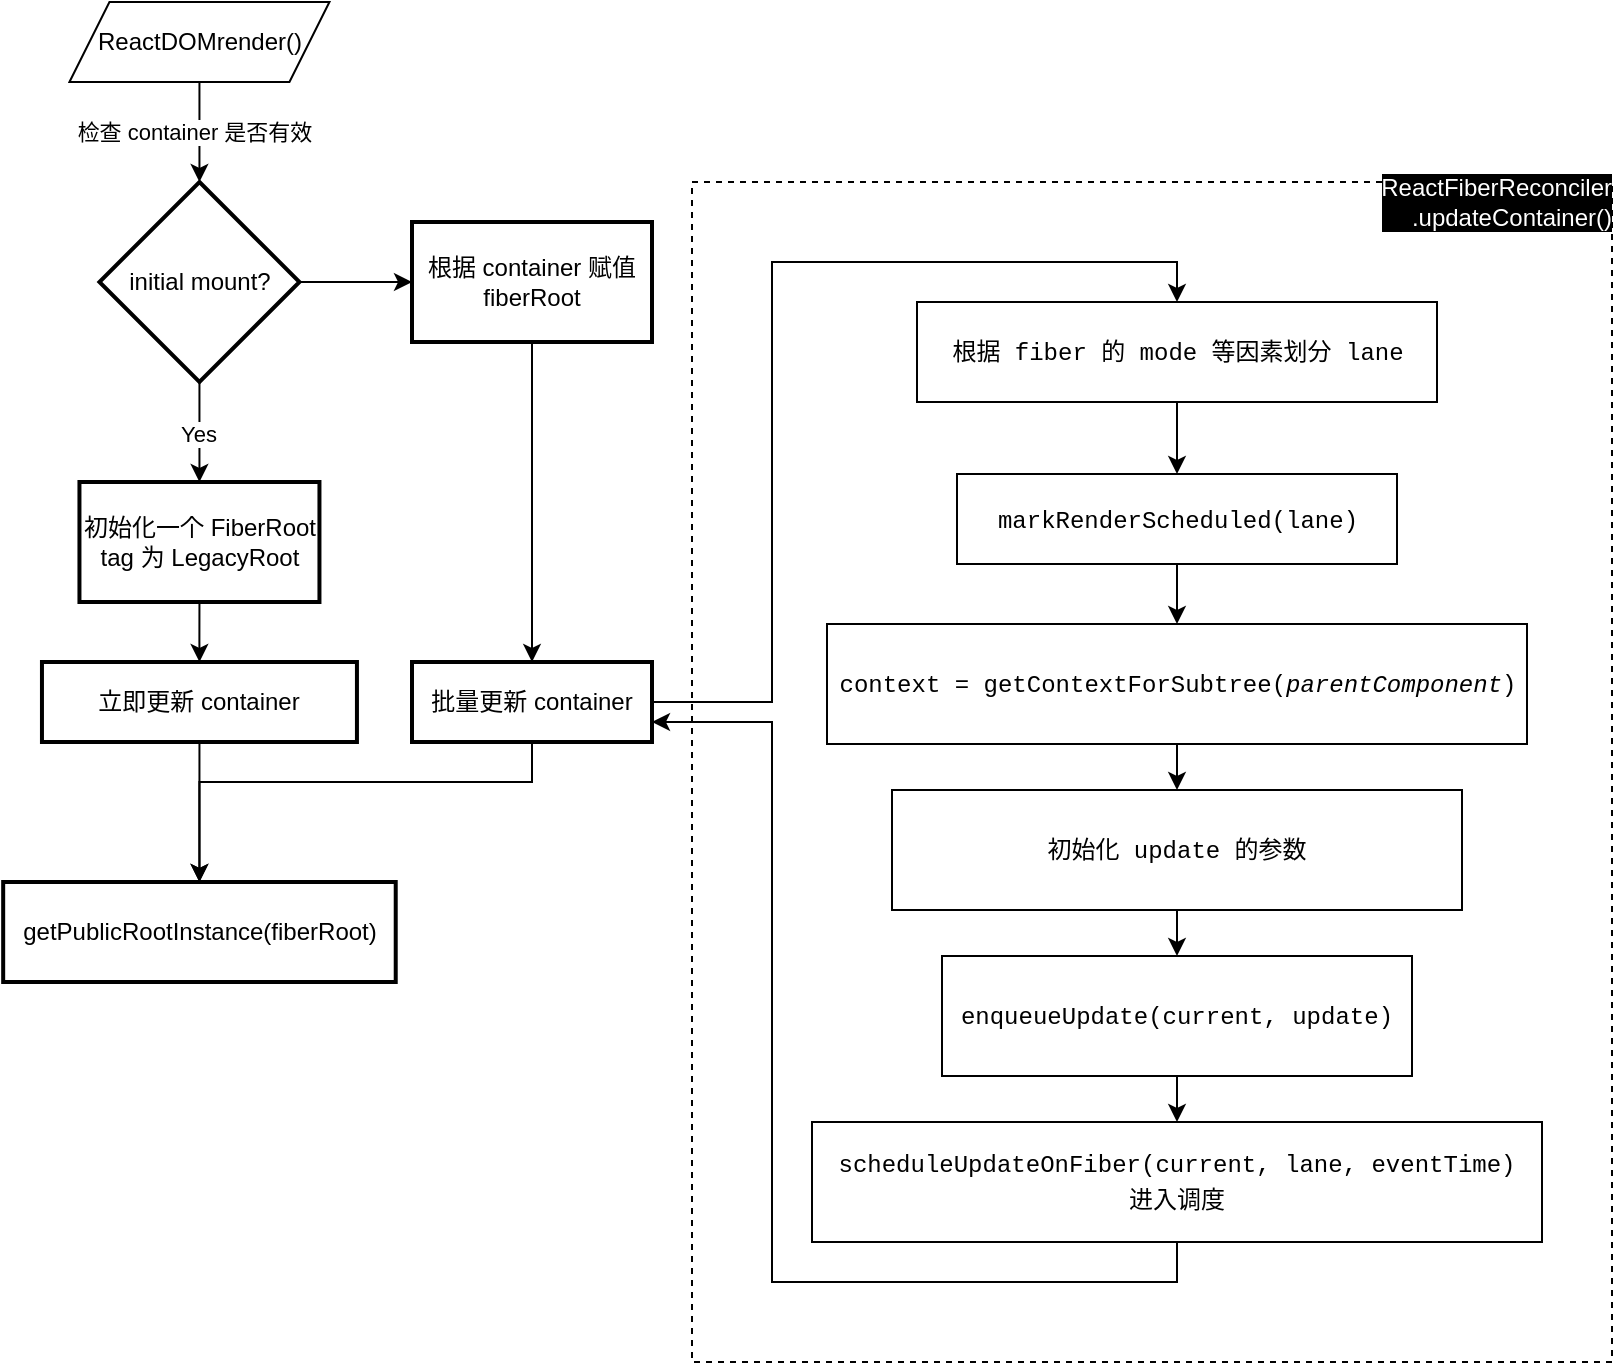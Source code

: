 <mxfile version="13.7.9" type="device"><diagram id="3BhBJ2KpQ7J9Vz5uIR3-" name="第 1 页"><mxGraphModel dx="946" dy="680" grid="1" gridSize="10" guides="1" tooltips="1" connect="1" arrows="1" fold="1" page="1" pageScale="1" pageWidth="850" pageHeight="1100" math="0" shadow="0"><root><mxCell id="0"/><mxCell id="1" parent="0"/><mxCell id="1yhobrn9YcZhEe-X2Bpi-17" value="" style="rounded=0;whiteSpace=wrap;html=1;labelBackgroundColor=none;fontColor=#000000;dashed=1;fillColor=none;" parent="1" vertex="1"><mxGeometry x="650" y="250" width="460" height="590" as="geometry"/></mxCell><mxCell id="d82k1DS_PylhshZPYWVT-3" value="" style="endArrow=classic;html=1;exitX=0.5;exitY=1;exitDx=0;exitDy=0;entryX=0.5;entryY=0;entryDx=0;entryDy=0;entryPerimeter=0;" parent="1" source="d82k1DS_PylhshZPYWVT-5" target="d82k1DS_PylhshZPYWVT-6" edge="1"><mxGeometry width="50" height="50" relative="1" as="geometry"><mxPoint x="410" y="210" as="sourcePoint"/><mxPoint x="410" y="260" as="targetPoint"/></mxGeometry></mxCell><mxCell id="d82k1DS_PylhshZPYWVT-4" value="检查 container 是否有效" style="edgeLabel;html=1;align=center;verticalAlign=middle;resizable=0;points=[];" parent="d82k1DS_PylhshZPYWVT-3" vertex="1" connectable="0"><mxGeometry x="-0.018" y="-1" relative="1" as="geometry"><mxPoint x="-1.512" as="offset"/></mxGeometry></mxCell><mxCell id="d82k1DS_PylhshZPYWVT-5" value="&lt;span&gt;ReactDOMrender()&lt;/span&gt;" style="shape=parallelogram;perimeter=parallelogramPerimeter;whiteSpace=wrap;html=1;fixedSize=1;" parent="1" vertex="1"><mxGeometry x="338.723" y="160" width="130" height="40" as="geometry"/></mxCell><mxCell id="d82k1DS_PylhshZPYWVT-18" value="" style="edgeStyle=orthogonalEdgeStyle;rounded=0;orthogonalLoop=1;jettySize=auto;html=1;fontColor=#000000;" parent="1" source="d82k1DS_PylhshZPYWVT-6" target="d82k1DS_PylhshZPYWVT-17" edge="1"><mxGeometry relative="1" as="geometry"/></mxCell><mxCell id="d82k1DS_PylhshZPYWVT-19" value="Yes" style="edgeLabel;html=1;align=center;verticalAlign=middle;resizable=0;points=[];fontColor=#000000;" parent="d82k1DS_PylhshZPYWVT-18" vertex="1" connectable="0"><mxGeometry x="0.02" relative="1" as="geometry"><mxPoint x="-1.253" as="offset"/></mxGeometry></mxCell><mxCell id="d82k1DS_PylhshZPYWVT-23" value="" style="edgeStyle=orthogonalEdgeStyle;rounded=0;orthogonalLoop=1;jettySize=auto;html=1;fontColor=#000000;" parent="1" source="d82k1DS_PylhshZPYWVT-6" target="d82k1DS_PylhshZPYWVT-22" edge="1"><mxGeometry relative="1" as="geometry"/></mxCell><mxCell id="d82k1DS_PylhshZPYWVT-24" value="No" style="edgeLabel;html=1;align=center;verticalAlign=middle;resizable=0;points=[];fontColor=#000000;" parent="d82k1DS_PylhshZPYWVT-23" vertex="1" connectable="0"><mxGeometry x="-0.229" y="4" relative="1" as="geometry"><mxPoint x="-80.253" as="offset"/></mxGeometry></mxCell><mxCell id="d82k1DS_PylhshZPYWVT-6" value="initial mount?" style="strokeWidth=2;html=1;shape=mxgraph.flowchart.decision;whiteSpace=wrap;labelBackgroundColor=none;fontColor=#000000;" parent="1" vertex="1"><mxGeometry x="353.723" y="250" width="100" height="100" as="geometry"/></mxCell><mxCell id="d82k1DS_PylhshZPYWVT-17" value="初始化一个 FiberRoot&lt;br&gt;tag 为 LegacyRoot" style="whiteSpace=wrap;html=1;strokeWidth=2;" parent="1" vertex="1"><mxGeometry x="343.723" y="400" width="120" height="60" as="geometry"/></mxCell><mxCell id="d82k1DS_PylhshZPYWVT-28" value="" style="edgeStyle=orthogonalEdgeStyle;rounded=0;orthogonalLoop=1;jettySize=auto;html=1;fontColor=#000000;exitX=0.5;exitY=1;exitDx=0;exitDy=0;" parent="1" source="d82k1DS_PylhshZPYWVT-17" target="d82k1DS_PylhshZPYWVT-27" edge="1"><mxGeometry relative="1" as="geometry"><mxPoint x="410" y="550" as="sourcePoint"/></mxGeometry></mxCell><mxCell id="d82k1DS_PylhshZPYWVT-26" value="" style="edgeStyle=orthogonalEdgeStyle;rounded=0;orthogonalLoop=1;jettySize=auto;html=1;fontColor=#000000;" parent="1" source="d82k1DS_PylhshZPYWVT-22" target="d82k1DS_PylhshZPYWVT-25" edge="1"><mxGeometry relative="1" as="geometry"/></mxCell><mxCell id="d82k1DS_PylhshZPYWVT-22" value="根据 container 赋值 fiberRoot" style="whiteSpace=wrap;html=1;strokeWidth=2;" parent="1" vertex="1"><mxGeometry x="510" y="270" width="120" height="60" as="geometry"/></mxCell><mxCell id="1yhobrn9YcZhEe-X2Bpi-12" style="edgeStyle=orthogonalEdgeStyle;rounded=0;orthogonalLoop=1;jettySize=auto;html=1;exitX=1;exitY=0.5;exitDx=0;exitDy=0;entryX=0.5;entryY=0;entryDx=0;entryDy=0;fontColor=#000000;" parent="1" source="d82k1DS_PylhshZPYWVT-25" target="1yhobrn9YcZhEe-X2Bpi-1" edge="1"><mxGeometry relative="1" as="geometry"><Array as="points"><mxPoint x="690" y="510"/><mxPoint x="690" y="290"/><mxPoint x="893" y="290"/></Array></mxGeometry></mxCell><mxCell id="1yhobrn9YcZhEe-X2Bpi-16" style="edgeStyle=orthogonalEdgeStyle;rounded=0;orthogonalLoop=1;jettySize=auto;html=1;exitX=0.5;exitY=1;exitDx=0;exitDy=0;entryX=0.5;entryY=0;entryDx=0;entryDy=0;fontColor=#000000;" parent="1" source="d82k1DS_PylhshZPYWVT-25" target="1yhobrn9YcZhEe-X2Bpi-14" edge="1"><mxGeometry relative="1" as="geometry"><Array as="points"><mxPoint x="570" y="550"/><mxPoint x="404" y="550"/></Array></mxGeometry></mxCell><mxCell id="d82k1DS_PylhshZPYWVT-25" value="批量更新 container" style="whiteSpace=wrap;html=1;strokeWidth=2;" parent="1" vertex="1"><mxGeometry x="510" y="490" width="120" height="40" as="geometry"/></mxCell><mxCell id="1yhobrn9YcZhEe-X2Bpi-15" value="" style="edgeStyle=orthogonalEdgeStyle;rounded=0;orthogonalLoop=1;jettySize=auto;html=1;fontColor=#000000;" parent="1" source="d82k1DS_PylhshZPYWVT-27" target="1yhobrn9YcZhEe-X2Bpi-14" edge="1"><mxGeometry relative="1" as="geometry"/></mxCell><mxCell id="d82k1DS_PylhshZPYWVT-27" value="立即更新 container" style="whiteSpace=wrap;html=1;strokeWidth=2;" parent="1" vertex="1"><mxGeometry x="324.98" y="490" width="157.49" height="40" as="geometry"/></mxCell><mxCell id="1yhobrn9YcZhEe-X2Bpi-3" value="" style="edgeStyle=orthogonalEdgeStyle;rounded=0;orthogonalLoop=1;jettySize=auto;html=1;fontColor=#000000;" parent="1" source="1yhobrn9YcZhEe-X2Bpi-1" target="1yhobrn9YcZhEe-X2Bpi-2" edge="1"><mxGeometry relative="1" as="geometry"/></mxCell><mxCell id="1yhobrn9YcZhEe-X2Bpi-1" value="&lt;div style=&quot;font-family: &amp;#34;menlo&amp;#34; , &amp;#34;monaco&amp;#34; , &amp;#34;courier new&amp;#34; , monospace ; line-height: 18px&quot;&gt;根据 fiber 的 mode 等因素划分 lane&lt;/div&gt;" style="rounded=0;whiteSpace=wrap;html=1;labelBackgroundColor=none;" parent="1" vertex="1"><mxGeometry x="762.5" y="310" width="260" height="50" as="geometry"/></mxCell><mxCell id="1yhobrn9YcZhEe-X2Bpi-5" value="" style="edgeStyle=orthogonalEdgeStyle;rounded=0;orthogonalLoop=1;jettySize=auto;html=1;fontColor=#000000;" parent="1" source="1yhobrn9YcZhEe-X2Bpi-2" target="1yhobrn9YcZhEe-X2Bpi-4" edge="1"><mxGeometry relative="1" as="geometry"/></mxCell><mxCell id="1yhobrn9YcZhEe-X2Bpi-2" value="&lt;div style=&quot;font-family: menlo, monaco, &amp;quot;courier new&amp;quot;, monospace; line-height: 18px;&quot;&gt;&lt;span style=&quot;&quot;&gt;markRenderScheduled&lt;/span&gt;(&lt;span style=&quot;&quot;&gt;lane&lt;/span&gt;)&lt;/div&gt;" style="whiteSpace=wrap;html=1;rounded=0;labelBackgroundColor=none;" parent="1" vertex="1"><mxGeometry x="782.5" y="396" width="220" height="45" as="geometry"/></mxCell><mxCell id="1yhobrn9YcZhEe-X2Bpi-7" value="" style="edgeStyle=orthogonalEdgeStyle;rounded=0;orthogonalLoop=1;jettySize=auto;html=1;fontColor=#000000;" parent="1" source="1yhobrn9YcZhEe-X2Bpi-4" target="1yhobrn9YcZhEe-X2Bpi-6" edge="1"><mxGeometry relative="1" as="geometry"/></mxCell><mxCell id="1yhobrn9YcZhEe-X2Bpi-4" value="&lt;div style=&quot;font-family: menlo, monaco, &amp;quot;courier new&amp;quot;, monospace; line-height: 18px;&quot;&gt;&lt;span style=&quot;&quot;&gt;context&lt;/span&gt; &lt;span style=&quot;&quot;&gt;=&lt;/span&gt; &lt;span style=&quot;&quot;&gt;getContextForSubtree&lt;/span&gt;(&lt;span style=&quot;font-style: italic;&quot;&gt;parentComponent&lt;/span&gt;)&lt;/div&gt;" style="whiteSpace=wrap;html=1;rounded=0;labelBackgroundColor=none;" parent="1" vertex="1"><mxGeometry x="717.5" y="471" width="350" height="60" as="geometry"/></mxCell><mxCell id="1yhobrn9YcZhEe-X2Bpi-9" value="" style="edgeStyle=orthogonalEdgeStyle;rounded=0;orthogonalLoop=1;jettySize=auto;html=1;fontColor=#000000;" parent="1" source="1yhobrn9YcZhEe-X2Bpi-6" target="1yhobrn9YcZhEe-X2Bpi-8" edge="1"><mxGeometry relative="1" as="geometry"/></mxCell><mxCell id="1yhobrn9YcZhEe-X2Bpi-6" value="&lt;div style=&quot;font-family: &amp;#34;menlo&amp;#34; , &amp;#34;monaco&amp;#34; , &amp;#34;courier new&amp;#34; , monospace ; line-height: 18px&quot;&gt;初始化 update 的参数&lt;/div&gt;" style="whiteSpace=wrap;html=1;rounded=0;labelBackgroundColor=none;" parent="1" vertex="1"><mxGeometry x="750" y="554" width="285" height="60" as="geometry"/></mxCell><mxCell id="1yhobrn9YcZhEe-X2Bpi-11" value="" style="edgeStyle=orthogonalEdgeStyle;rounded=0;orthogonalLoop=1;jettySize=auto;html=1;fontColor=#000000;" parent="1" source="1yhobrn9YcZhEe-X2Bpi-8" target="1yhobrn9YcZhEe-X2Bpi-10" edge="1"><mxGeometry relative="1" as="geometry"/></mxCell><mxCell id="1yhobrn9YcZhEe-X2Bpi-8" value="&lt;div style=&quot;font-family: menlo, monaco, &amp;quot;courier new&amp;quot;, monospace; line-height: 18px;&quot;&gt;&lt;span style=&quot;&quot;&gt;enqueueUpdate&lt;/span&gt;(&lt;span style=&quot;&quot;&gt;current&lt;/span&gt;, &lt;span style=&quot;&quot;&gt;update&lt;/span&gt;)&lt;/div&gt;" style="whiteSpace=wrap;html=1;rounded=0;labelBackgroundColor=none;" parent="1" vertex="1"><mxGeometry x="775" y="637" width="235" height="60" as="geometry"/></mxCell><mxCell id="1yhobrn9YcZhEe-X2Bpi-21" style="edgeStyle=orthogonalEdgeStyle;rounded=0;orthogonalLoop=1;jettySize=auto;html=1;exitX=0.5;exitY=1;exitDx=0;exitDy=0;fontColor=#FFFFFF;entryX=1;entryY=0.75;entryDx=0;entryDy=0;" parent="1" source="1yhobrn9YcZhEe-X2Bpi-10" target="d82k1DS_PylhshZPYWVT-25" edge="1"><mxGeometry relative="1" as="geometry"><mxPoint x="640" y="540" as="targetPoint"/><Array as="points"><mxPoint x="893" y="800"/><mxPoint x="690" y="800"/><mxPoint x="690" y="520"/></Array></mxGeometry></mxCell><mxCell id="1yhobrn9YcZhEe-X2Bpi-10" value="&lt;div style=&quot;font-family: &amp;#34;menlo&amp;#34; , &amp;#34;monaco&amp;#34; , &amp;#34;courier new&amp;#34; , monospace ; line-height: 18px&quot;&gt;&lt;span&gt;scheduleUpdateOnFiber&lt;/span&gt;(&lt;span&gt;current&lt;/span&gt;, &lt;span&gt;lane&lt;/span&gt;, &lt;span&gt;eventTime&lt;/span&gt;)&lt;/div&gt;&lt;div style=&quot;font-family: &amp;#34;menlo&amp;#34; , &amp;#34;monaco&amp;#34; , &amp;#34;courier new&amp;#34; , monospace ; line-height: 18px&quot;&gt;进入调度&lt;/div&gt;" style="whiteSpace=wrap;html=1;rounded=0;labelBackgroundColor=none;" parent="1" vertex="1"><mxGeometry x="710" y="720" width="365" height="60" as="geometry"/></mxCell><mxCell id="1yhobrn9YcZhEe-X2Bpi-14" value="getPublicRootInstance(fiberRoot)" style="whiteSpace=wrap;html=1;strokeWidth=2;" parent="1" vertex="1"><mxGeometry x="305.59" y="600" width="196.27" height="50" as="geometry"/></mxCell><mxCell id="1yhobrn9YcZhEe-X2Bpi-19" value="ReactFiberReconciler&lt;br&gt;.updateContainer()" style="text;html=1;strokeColor=none;fillColor=none;align=right;verticalAlign=middle;whiteSpace=wrap;rounded=0;dashed=1;labelBackgroundColor=#000000;fontColor=#FFFFFF;spacing=0;" parent="1" vertex="1"><mxGeometry x="990" y="220" width="120" height="80" as="geometry"/></mxCell></root></mxGraphModel></diagram></mxfile>